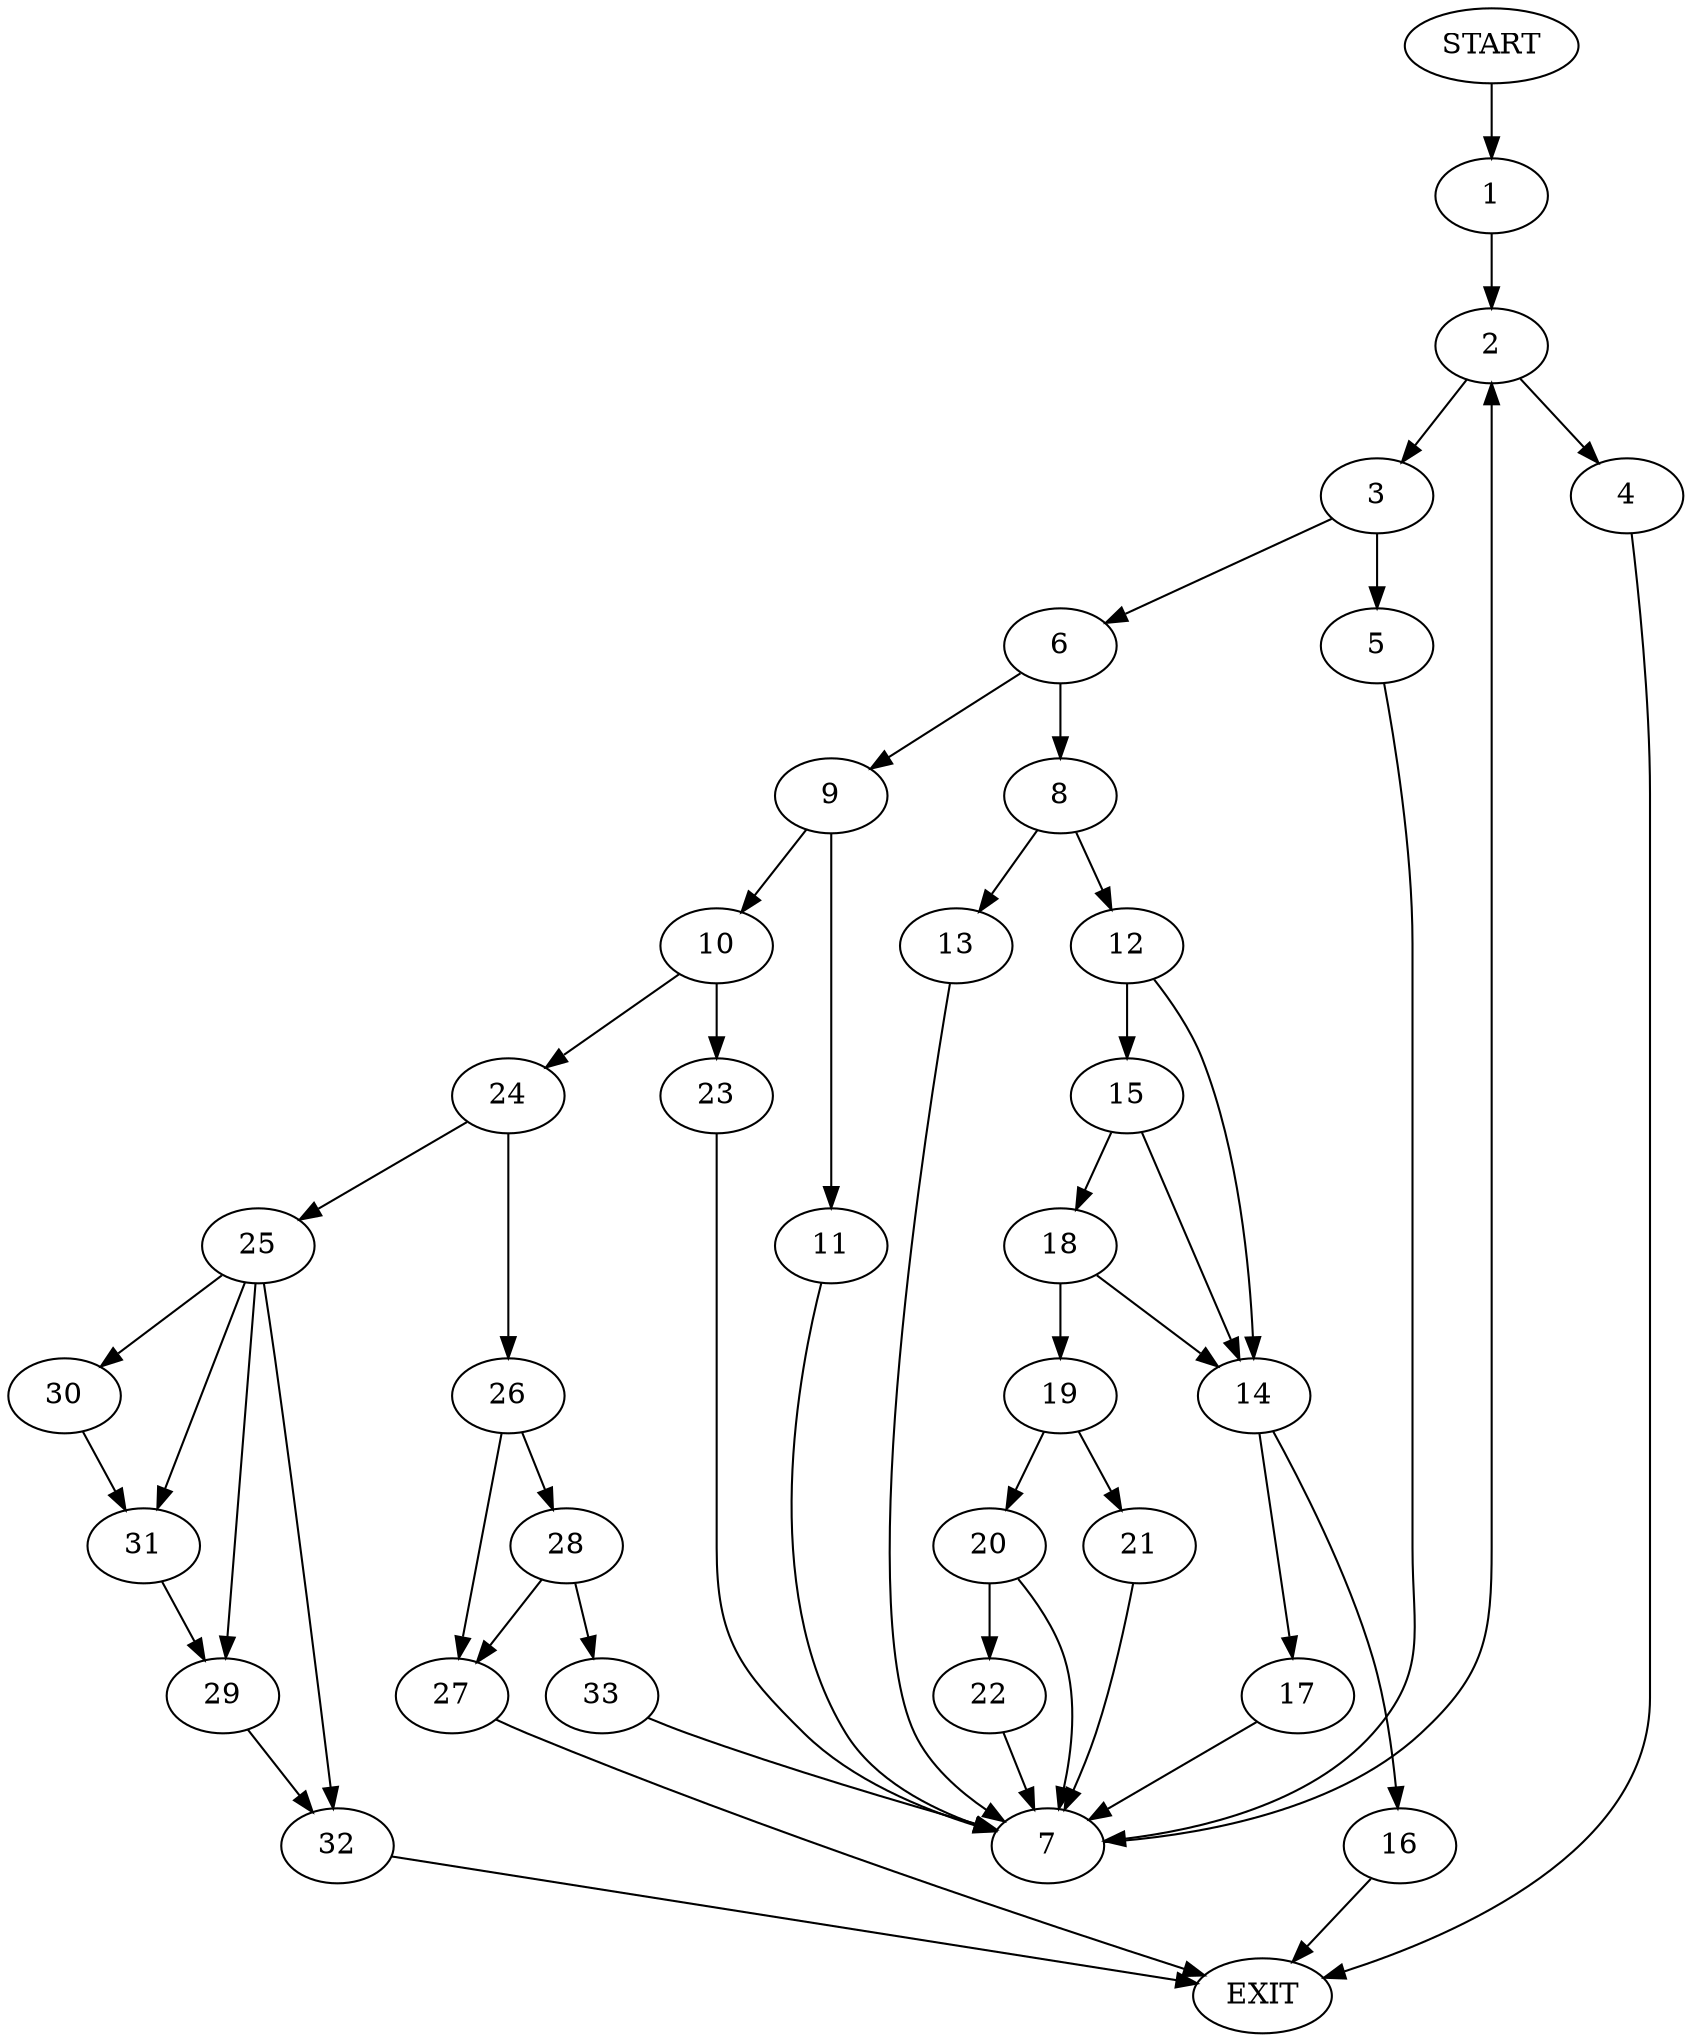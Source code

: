 digraph {
0 [label="START"]
34 [label="EXIT"]
0 -> 1
1 -> 2
2 -> 3
2 -> 4
3 -> 5
3 -> 6
4 -> 34
5 -> 7
6 -> 8
6 -> 9
9 -> 10
9 -> 11
8 -> 12
8 -> 13
13 -> 7
12 -> 14
12 -> 15
7 -> 2
14 -> 16
14 -> 17
15 -> 14
15 -> 18
18 -> 19
18 -> 14
19 -> 20
19 -> 21
17 -> 7
16 -> 34
21 -> 7
20 -> 7
20 -> 22
22 -> 7
10 -> 23
10 -> 24
11 -> 7
23 -> 7
24 -> 25
24 -> 26
26 -> 27
26 -> 28
25 -> 29
25 -> 30
25 -> 31
25 -> 32
31 -> 29
30 -> 31
29 -> 32
32 -> 34
27 -> 34
28 -> 33
28 -> 27
33 -> 7
}
